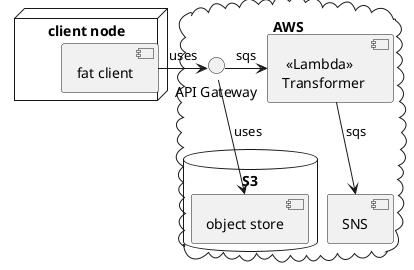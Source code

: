 @startuml
!pragma layout smetana
!pragma horizontalLineBetweenDifferentPackageAllowed

node "client node" {
    [fat client]
}

cloud "AWS" {
    () "API Gateway" as in
    [ <<Lambda>>\nTransformer ] as trans
    [SNS]
    database "S3" {
        [object store]
    }
}

[fat client] -r-> in : uses
in -d-> [object store] : uses
in -r-> trans : sqs
trans -d-> [SNS] : sqs

@enduml
